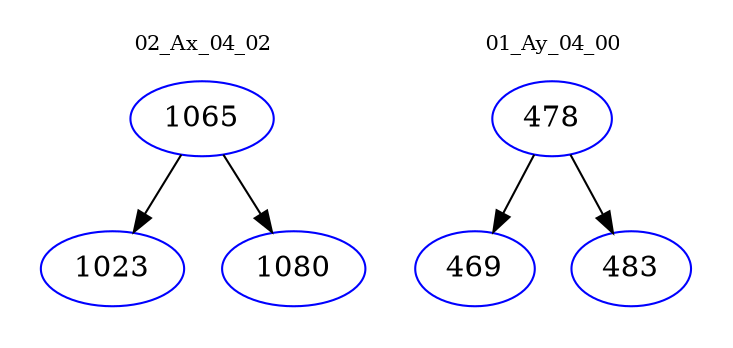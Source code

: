 digraph{
subgraph cluster_0 {
color = white
label = "02_Ax_04_02";
fontsize=10;
T0_1065 [label="1065", color="blue"]
T0_1065 -> T0_1023 [color="black"]
T0_1023 [label="1023", color="blue"]
T0_1065 -> T0_1080 [color="black"]
T0_1080 [label="1080", color="blue"]
}
subgraph cluster_1 {
color = white
label = "01_Ay_04_00";
fontsize=10;
T1_478 [label="478", color="blue"]
T1_478 -> T1_469 [color="black"]
T1_469 [label="469", color="blue"]
T1_478 -> T1_483 [color="black"]
T1_483 [label="483", color="blue"]
}
}
